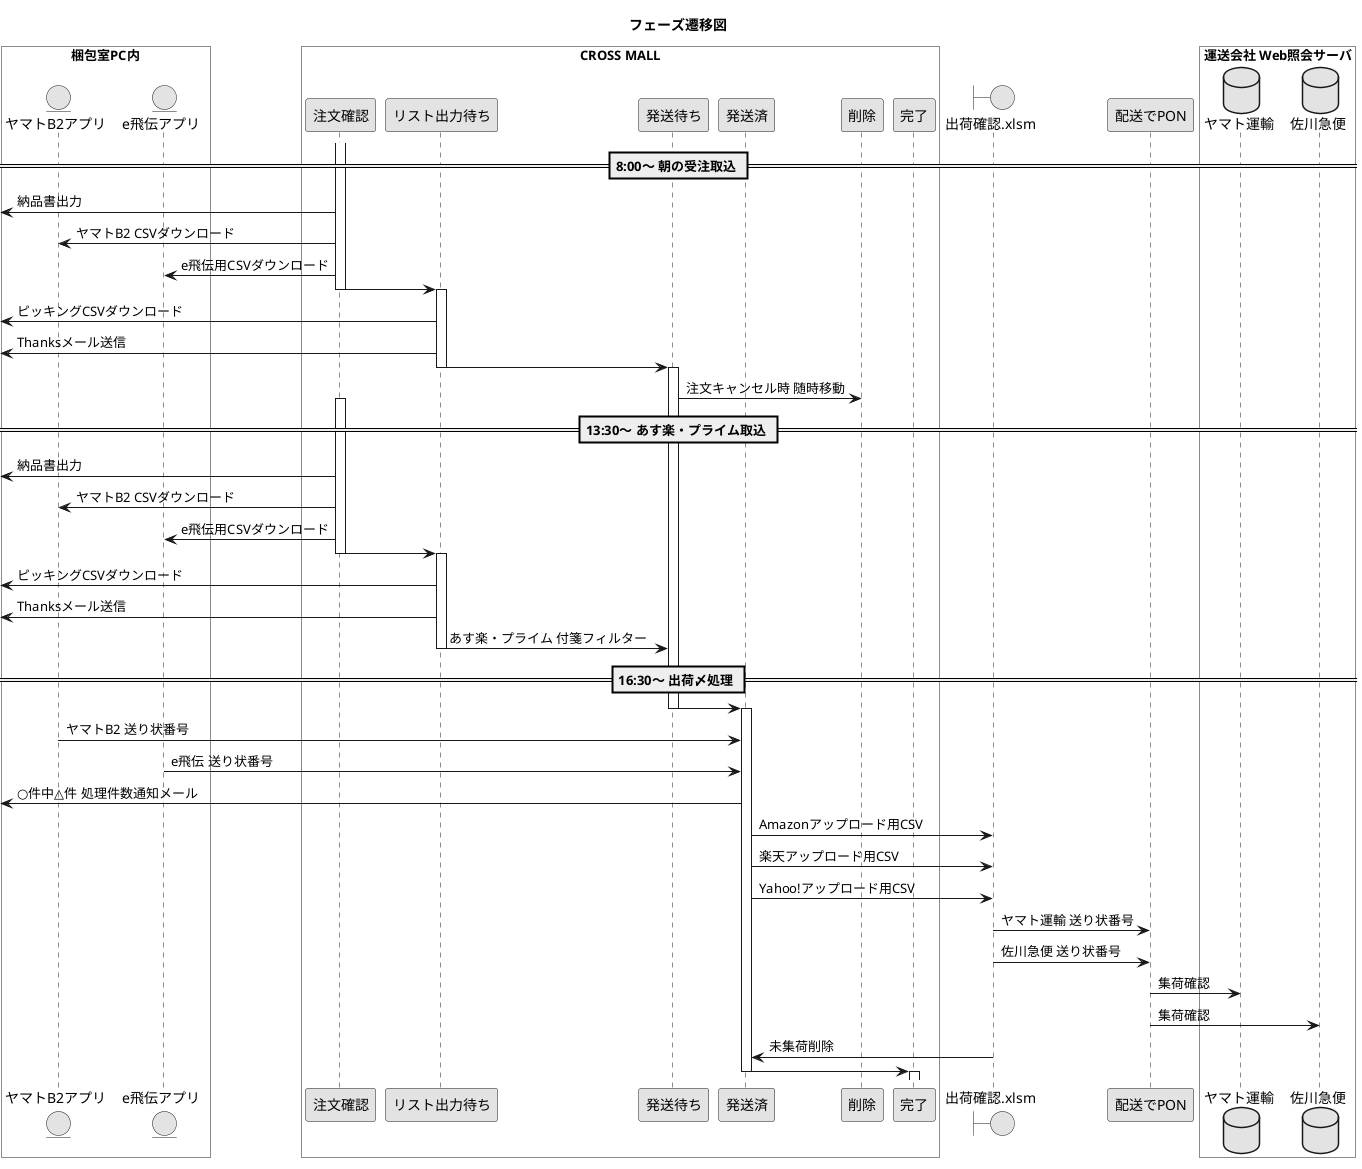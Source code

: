 @startuml phase_change_figure

skinparam monochrome true
skinparam packageFontSize 25

title フェーズ遷移図

box "梱包室PC内" #white
entity ヤマトB2アプリ
entity e飛伝アプリ
end box

box "CROSS MALL" #white
participant 注文確認
participant リスト出力待ち
participant 発送待ち
participant 発送済
participant 削除
participant 完了
end box

== 8:00～ 朝の受注取込 ==

activate 注文確認
[<- 注文確認 :納品書出力
ヤマトB2アプリ <- 注文確認 :ヤマトB2 CSVダウンロード
e飛伝アプリ <- 注文確認 :e飛伝用CSVダウンロード

注文確認 -> リスト出力待ち
deactivate 注文確認

activate リスト出力待ち
[<- リスト出力待ち : ピッキングCSVダウンロード
[<- リスト出力待ち : Thanksメール送信

リスト出力待ち -> 発送待ち
deactivate リスト出力待ち

activate 発送待ち

発送待ち -> 削除 :注文キャンセル時 随時移動

== 13:30～ あす楽・プライム取込 ==

activate 注文確認
[<- 注文確認 :納品書出力
ヤマトB2アプリ <- 注文確認 :ヤマトB2 CSVダウンロード
e飛伝アプリ <- 注文確認 :e飛伝用CSVダウンロード

注文確認 -> リスト出力待ち
deactivate 注文確認

activate リスト出力待ち
[<- リスト出力待ち : ピッキングCSVダウンロード
[<- リスト出力待ち : Thanksメール送信

リスト出力待ち -> 発送待ち :あす楽・プライム 付箋フィルター
deactivate リスト出力待ち

== 16:30～ 出荷〆処理 ==

発送待ち -> 発送済

deactivate 発送待ち

activate 発送済

ヤマトB2アプリ -> 発送済 :ヤマトB2 送り状番号
e飛伝アプリ -> 発送済 :e飛伝 送り状番号

[<- 発送済 : ○件中△件 処理件数通知メール

boundary 出荷確認.xlsm

発送済 -> 出荷確認.xlsm :Amazonアップロード用CSV
発送済 -> 出荷確認.xlsm :楽天アップロード用CSV
発送済 -> 出荷確認.xlsm :Yahoo!アップロード用CSV

出荷確認.xlsm -> 配送でPON : ヤマト運輸 送り状番号
出荷確認.xlsm -> 配送でPON : 佐川急便 送り状番号

box "運送会社 Web照会サーバ" #white
    database ヤマト運輸
    database 佐川急便
end box

配送でPON -> ヤマト運輸 : 集荷確認
配送でPON -> 佐川急便 : 集荷確認

出荷確認.xlsm -> 発送済 : 未集荷削除

発送済 -> 完了

deactivate 発送済

activate 完了

@enduml